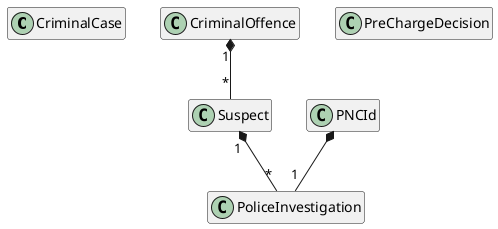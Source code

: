 @startuml
hide empty members
hide empty methods

class CriminalCase {
}

class CriminalOffence {
}

class PNCId {
}

class PoliceInvestigation {
}

class PreChargeDecision {
}

class Suspect    {
}

CriminalOffence "1" *-- "*" Suspect

Suspect "1" *-- "*" PoliceInvestigation

PNCId *-- "1" PoliceInvestigation



@enduml